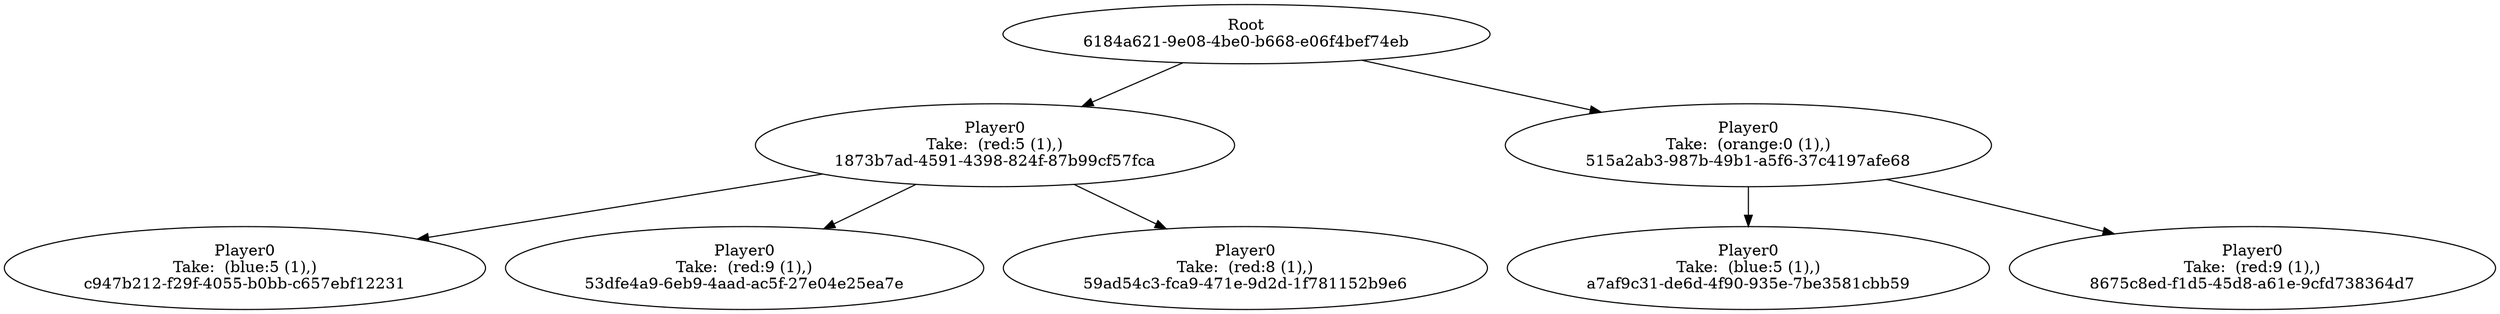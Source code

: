 digraph tree {
    "Root
6184a621-9e08-4be0-b668-e06f4bef74eb";
    "Player0
Take:  (red:5 (1),)
1873b7ad-4591-4398-824f-87b99cf57fca";
    "Player0
Take:  (blue:5 (1),)
c947b212-f29f-4055-b0bb-c657ebf12231";
    "Player0
Take:  (red:9 (1),)
53dfe4a9-6eb9-4aad-ac5f-27e04e25ea7e";
    "Player0
Take:  (red:8 (1),)
59ad54c3-fca9-471e-9d2d-1f781152b9e6";
    "Player0
Take:  (orange:0 (1),)
515a2ab3-987b-49b1-a5f6-37c4197afe68";
    "Player0
Take:  (blue:5 (1),)
a7af9c31-de6d-4f90-935e-7be3581cbb59";
    "Player0
Take:  (red:9 (1),)
8675c8ed-f1d5-45d8-a61e-9cfd738364d7";
    "Root
6184a621-9e08-4be0-b668-e06f4bef74eb" -> "Player0
Take:  (red:5 (1),)
1873b7ad-4591-4398-824f-87b99cf57fca";
    "Root
6184a621-9e08-4be0-b668-e06f4bef74eb" -> "Player0
Take:  (orange:0 (1),)
515a2ab3-987b-49b1-a5f6-37c4197afe68";
    "Player0
Take:  (red:5 (1),)
1873b7ad-4591-4398-824f-87b99cf57fca" -> "Player0
Take:  (blue:5 (1),)
c947b212-f29f-4055-b0bb-c657ebf12231";
    "Player0
Take:  (red:5 (1),)
1873b7ad-4591-4398-824f-87b99cf57fca" -> "Player0
Take:  (red:9 (1),)
53dfe4a9-6eb9-4aad-ac5f-27e04e25ea7e";
    "Player0
Take:  (red:5 (1),)
1873b7ad-4591-4398-824f-87b99cf57fca" -> "Player0
Take:  (red:8 (1),)
59ad54c3-fca9-471e-9d2d-1f781152b9e6";
    "Player0
Take:  (orange:0 (1),)
515a2ab3-987b-49b1-a5f6-37c4197afe68" -> "Player0
Take:  (blue:5 (1),)
a7af9c31-de6d-4f90-935e-7be3581cbb59";
    "Player0
Take:  (orange:0 (1),)
515a2ab3-987b-49b1-a5f6-37c4197afe68" -> "Player0
Take:  (red:9 (1),)
8675c8ed-f1d5-45d8-a61e-9cfd738364d7";
}
